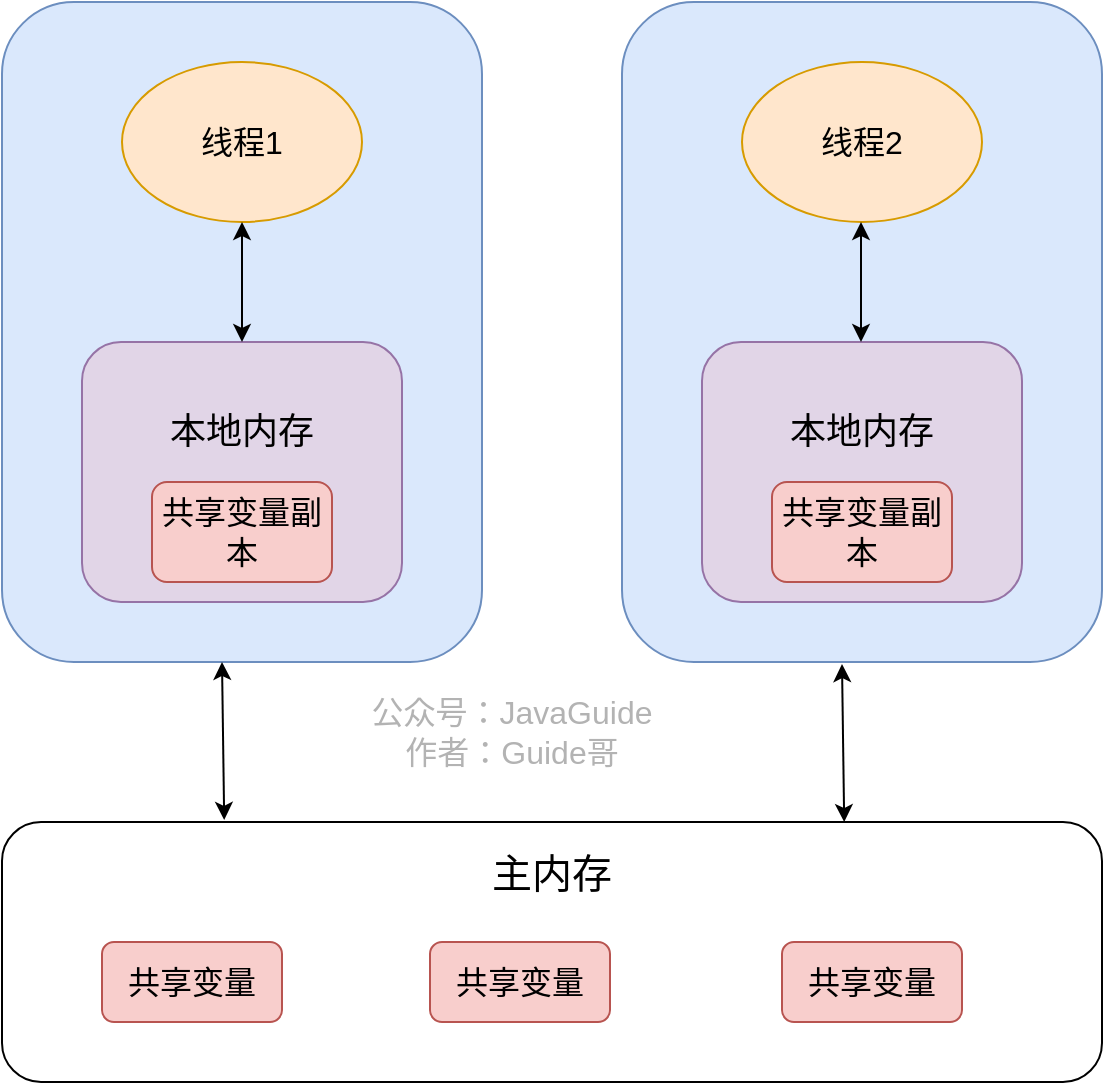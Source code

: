 <mxfile version="13.4.5" type="device"><diagram id="tQzzeEyqJnaOFTdiP6Oe" name="Page-1"><mxGraphModel dx="1106" dy="997" grid="1" gridSize="10" guides="1" tooltips="1" connect="1" arrows="1" fold="1" page="1" pageScale="1" pageWidth="827" pageHeight="1169" math="0" shadow="0"><root><mxCell id="0"/><mxCell id="1" parent="0"/><mxCell id="aHRYnmmmGqnRMPkU1EqO-10" value="" style="rounded=1;whiteSpace=wrap;html=1;fontSize=16;fillColor=#dae8fc;strokeColor=#6c8ebf;sketch=0;" parent="1" vertex="1"><mxGeometry x="420" y="140" width="240" height="330" as="geometry"/></mxCell><mxCell id="aHRYnmmmGqnRMPkU1EqO-9" value="" style="rounded=1;whiteSpace=wrap;html=1;fontSize=16;fillColor=#dae8fc;strokeColor=#6c8ebf;sketch=0;" parent="1" vertex="1"><mxGeometry x="110" y="140" width="240" height="330" as="geometry"/></mxCell><mxCell id="aHRYnmmmGqnRMPkU1EqO-2" value="" style="rounded=1;whiteSpace=wrap;html=1;fillColor=#e1d5e7;strokeColor=#9673a6;sketch=0;fontSize=16;" parent="1" vertex="1"><mxGeometry x="150" y="310" width="160" height="130" as="geometry"/></mxCell><mxCell id="aHRYnmmmGqnRMPkU1EqO-3" value="本地内存" style="text;html=1;strokeColor=none;fillColor=none;align=center;verticalAlign=middle;whiteSpace=wrap;rounded=0;fontSize=18;sketch=0;" parent="1" vertex="1"><mxGeometry x="180" y="340" width="100" height="30" as="geometry"/></mxCell><mxCell id="aHRYnmmmGqnRMPkU1EqO-5" value="" style="rounded=1;whiteSpace=wrap;html=1;fillColor=#e1d5e7;strokeColor=#9673a6;sketch=0;fontSize=16;" parent="1" vertex="1"><mxGeometry x="460" y="310" width="160" height="130" as="geometry"/></mxCell><mxCell id="aHRYnmmmGqnRMPkU1EqO-6" value="本地内存" style="text;html=1;strokeColor=none;fillColor=none;align=center;verticalAlign=middle;whiteSpace=wrap;rounded=0;fontSize=18;sketch=0;" parent="1" vertex="1"><mxGeometry x="490" y="340" width="100" height="30" as="geometry"/></mxCell><mxCell id="aHRYnmmmGqnRMPkU1EqO-7" value="线程1" style="ellipse;whiteSpace=wrap;html=1;fontSize=16;fillColor=#ffe6cc;strokeColor=#d79b00;sketch=0;" parent="1" vertex="1"><mxGeometry x="170" y="170" width="120" height="80" as="geometry"/></mxCell><mxCell id="aHRYnmmmGqnRMPkU1EqO-8" value="线程2" style="ellipse;whiteSpace=wrap;html=1;fontSize=16;fillColor=#ffe6cc;strokeColor=#d79b00;sketch=0;" parent="1" vertex="1"><mxGeometry x="480" y="170" width="120" height="80" as="geometry"/></mxCell><mxCell id="aHRYnmmmGqnRMPkU1EqO-11" value="" style="endArrow=classic;startArrow=classic;html=1;fontSize=16;entryX=0.5;entryY=1;entryDx=0;entryDy=0;sketch=0;" parent="1" source="aHRYnmmmGqnRMPkU1EqO-2" target="aHRYnmmmGqnRMPkU1EqO-7" edge="1"><mxGeometry width="50" height="50" relative="1" as="geometry"><mxPoint x="210" y="330" as="sourcePoint"/><mxPoint x="260" y="280" as="targetPoint"/></mxGeometry></mxCell><mxCell id="aHRYnmmmGqnRMPkU1EqO-12" value="" style="endArrow=classic;startArrow=classic;html=1;fontSize=16;entryX=0.5;entryY=1;entryDx=0;entryDy=0;sketch=0;" parent="1" edge="1"><mxGeometry width="50" height="50" relative="1" as="geometry"><mxPoint x="539.5" y="310" as="sourcePoint"/><mxPoint x="539.5" y="250" as="targetPoint"/></mxGeometry></mxCell><mxCell id="aHRYnmmmGqnRMPkU1EqO-13" value="" style="rounded=1;whiteSpace=wrap;html=1;sketch=0;fontSize=16;" parent="1" vertex="1"><mxGeometry x="110" y="550" width="550" height="130" as="geometry"/></mxCell><mxCell id="aHRYnmmmGqnRMPkU1EqO-14" value="主内存" style="text;html=1;strokeColor=none;fillColor=none;align=center;verticalAlign=middle;whiteSpace=wrap;rounded=1;fontSize=20;sketch=0;" parent="1" vertex="1"><mxGeometry x="335" y="560" width="100" height="30" as="geometry"/></mxCell><mxCell id="aHRYnmmmGqnRMPkU1EqO-15" value="共享变量" style="rounded=1;whiteSpace=wrap;html=1;sketch=0;fillColor=#f8cecc;fontSize=16;strokeColor=#b85450;" parent="1" vertex="1"><mxGeometry x="160" y="610" width="90" height="40" as="geometry"/></mxCell><mxCell id="aHRYnmmmGqnRMPkU1EqO-16" value="共享变量" style="rounded=1;whiteSpace=wrap;html=1;sketch=0;fillColor=#f8cecc;fontSize=16;strokeColor=#b85450;" parent="1" vertex="1"><mxGeometry x="324" y="610" width="90" height="40" as="geometry"/></mxCell><mxCell id="aHRYnmmmGqnRMPkU1EqO-17" value="共享变量" style="rounded=1;whiteSpace=wrap;html=1;sketch=0;fillColor=#f8cecc;fontSize=16;strokeColor=#b85450;" parent="1" vertex="1"><mxGeometry x="500" y="610" width="90" height="40" as="geometry"/></mxCell><mxCell id="aHRYnmmmGqnRMPkU1EqO-18" value="共享变量副本" style="rounded=1;whiteSpace=wrap;html=1;sketch=0;fillColor=#f8cecc;fontSize=16;strokeColor=#b85450;" parent="1" vertex="1"><mxGeometry x="185" y="380" width="90" height="50" as="geometry"/></mxCell><mxCell id="aHRYnmmmGqnRMPkU1EqO-19" value="共享变量副本" style="rounded=1;whiteSpace=wrap;html=1;sketch=0;fillColor=#f8cecc;fontSize=16;strokeColor=#b85450;" parent="1" vertex="1"><mxGeometry x="495" y="380" width="90" height="50" as="geometry"/></mxCell><mxCell id="aHRYnmmmGqnRMPkU1EqO-20" value="" style="endArrow=classic;startArrow=classic;html=1;fontSize=16;entryX=0.5;entryY=1;entryDx=0;entryDy=0;sketch=0;exitX=0.202;exitY=-0.008;exitDx=0;exitDy=0;exitPerimeter=0;" parent="1" source="aHRYnmmmGqnRMPkU1EqO-13" edge="1"><mxGeometry width="50" height="50" relative="1" as="geometry"><mxPoint x="220" y="540" as="sourcePoint"/><mxPoint x="220" y="470" as="targetPoint"/></mxGeometry></mxCell><mxCell id="aHRYnmmmGqnRMPkU1EqO-21" value="" style="endArrow=classic;startArrow=classic;html=1;fontSize=16;entryX=0.5;entryY=1;entryDx=0;entryDy=0;sketch=0;exitX=0.202;exitY=-0.008;exitDx=0;exitDy=0;exitPerimeter=0;" parent="1" edge="1"><mxGeometry width="50" height="50" relative="1" as="geometry"><mxPoint x="531.1" y="550" as="sourcePoint"/><mxPoint x="530" y="471.04" as="targetPoint"/></mxGeometry></mxCell><mxCell id="aHRYnmmmGqnRMPkU1EqO-22" value="公众号：JavaGuide&lt;br style=&quot;font-size: 16px;&quot;&gt;作者：Guide哥" style="text;html=1;strokeColor=none;fillColor=none;align=center;verticalAlign=middle;whiteSpace=wrap;rounded=0;labelBackgroundColor=none;fontSize=16;fontColor=#B3B3B3;rotation=0;sketch=0;" parent="1" vertex="1"><mxGeometry x="275" y="500" width="180" height="10" as="geometry"/></mxCell></root></mxGraphModel></diagram></mxfile>